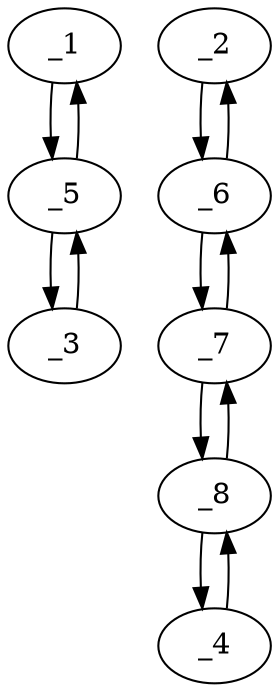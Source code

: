 digraph f1162_01 {
	_1	 [x="122.000000",
		y="107.000000"];
	_5	 [x="109.000000",
		y="118.000000"];
	_1 -> _5	 [angle="2.439336",
		orient="0.645942"];
	_2	 [x="146.000000",
		y="128.000000"];
	_6	 [x="160.000000",
		y="125.000000"];
	_2 -> _6	 [angle="-0.211093",
		orient="-0.209529"];
	_3	 [x="99.000000",
		y="134.000000"];
	_3 -> _5	 [angle="-1.012197",
		orient="-0.847998"];
	_4	 [x="186.000000",
		y="160.000000"];
	_8	 [x="180.000000",
		y="147.000000"];
	_4 -> _8	 [angle="-2.003204",
		orient="-0.907959"];
	_5 -> _1	 [angle="-0.702257",
		orient="-0.645942"];
	_5 -> _3	 [angle="2.129396",
		orient="0.847998"];
	_6 -> _2	 [angle="2.930499",
		orient="0.209529"];
	_7	 [x="170.000000",
		y="136.000000"];
	_6 -> _7	 [angle="0.832981",
		orient="0.739940"];
	_7 -> _6	 [angle="-2.308611",
		orient="-0.739940"];
	_7 -> _8	 [angle="0.832981",
		orient="0.739940"];
	_8 -> _4	 [angle="1.138389",
		orient="0.907959"];
	_8 -> _7	 [angle="-2.308611",
		orient="-0.739940"];
}
